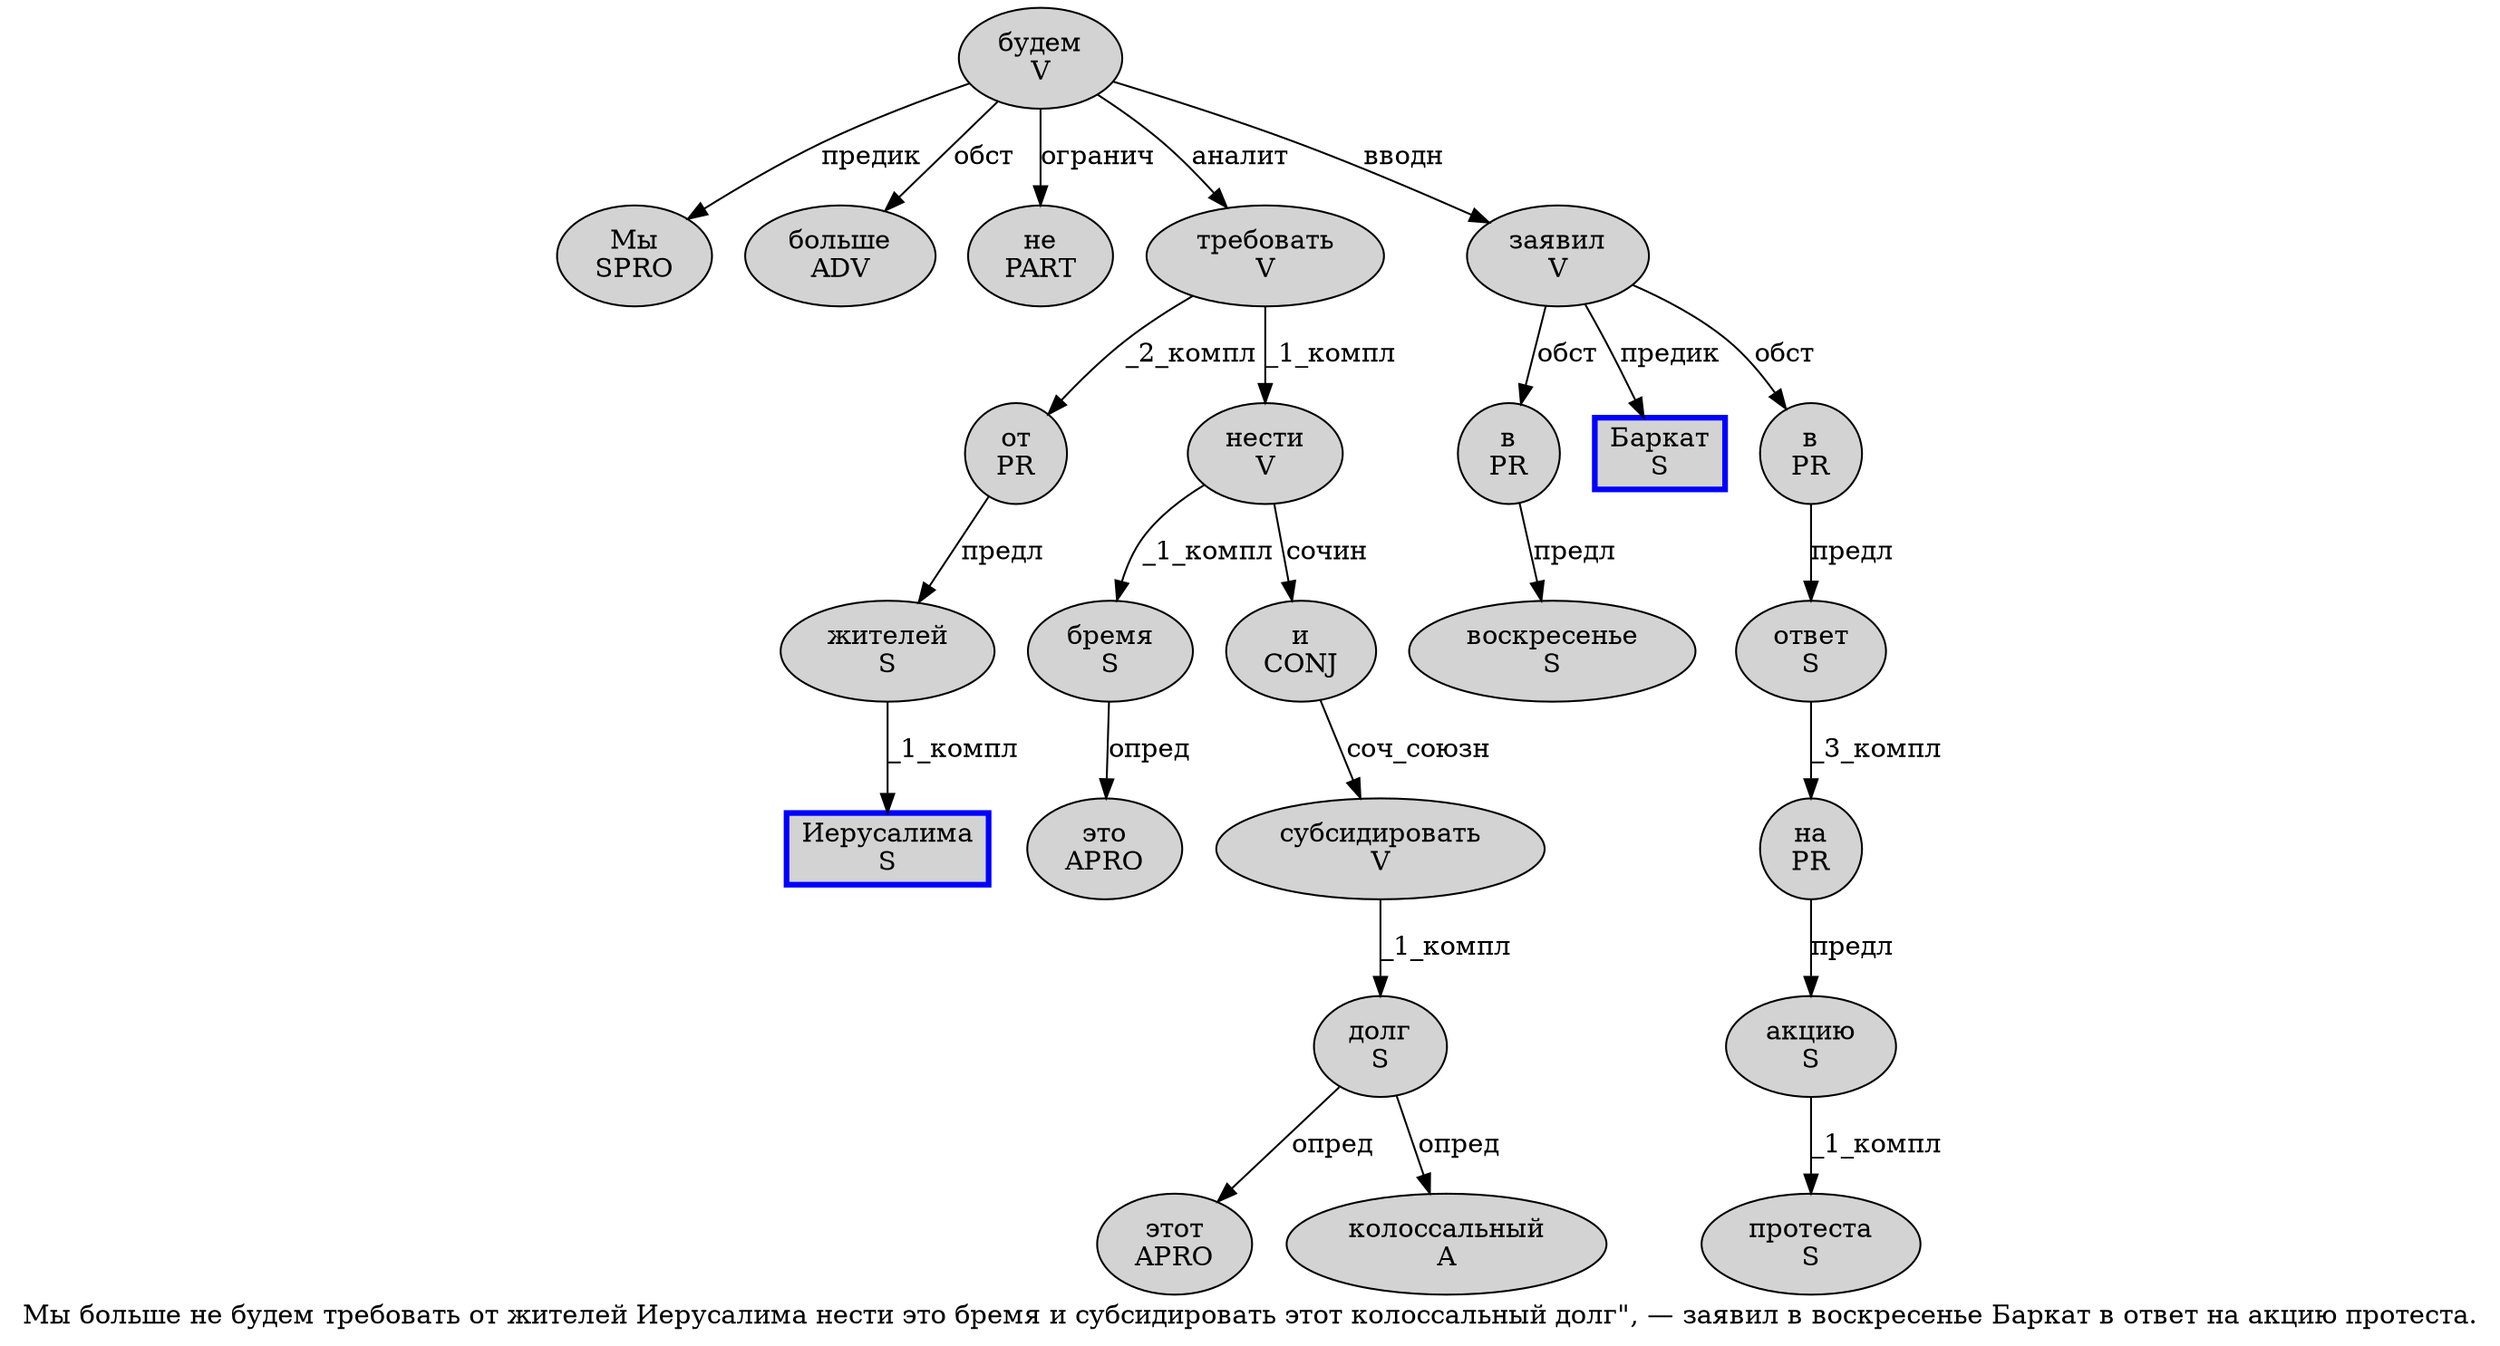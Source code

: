 digraph SENTENCE_40 {
	graph [label="Мы больше не будем требовать от жителей Иерусалима нести это бремя и субсидировать этот колоссальный долг\", — заявил в воскресенье Баркат в ответ на акцию протеста."]
	node [style=filled]
		0 [label="Мы
SPRO" color="" fillcolor=lightgray penwidth=1 shape=ellipse]
		1 [label="больше
ADV" color="" fillcolor=lightgray penwidth=1 shape=ellipse]
		2 [label="не
PART" color="" fillcolor=lightgray penwidth=1 shape=ellipse]
		3 [label="будем
V" color="" fillcolor=lightgray penwidth=1 shape=ellipse]
		4 [label="требовать
V" color="" fillcolor=lightgray penwidth=1 shape=ellipse]
		5 [label="от
PR" color="" fillcolor=lightgray penwidth=1 shape=ellipse]
		6 [label="жителей
S" color="" fillcolor=lightgray penwidth=1 shape=ellipse]
		7 [label="Иерусалима
S" color=blue fillcolor=lightgray penwidth=3 shape=box]
		8 [label="нести
V" color="" fillcolor=lightgray penwidth=1 shape=ellipse]
		9 [label="это
APRO" color="" fillcolor=lightgray penwidth=1 shape=ellipse]
		10 [label="бремя
S" color="" fillcolor=lightgray penwidth=1 shape=ellipse]
		11 [label="и
CONJ" color="" fillcolor=lightgray penwidth=1 shape=ellipse]
		12 [label="субсидировать
V" color="" fillcolor=lightgray penwidth=1 shape=ellipse]
		13 [label="этот
APRO" color="" fillcolor=lightgray penwidth=1 shape=ellipse]
		14 [label="колоссальный
A" color="" fillcolor=lightgray penwidth=1 shape=ellipse]
		15 [label="долг
S" color="" fillcolor=lightgray penwidth=1 shape=ellipse]
		19 [label="заявил
V" color="" fillcolor=lightgray penwidth=1 shape=ellipse]
		20 [label="в
PR" color="" fillcolor=lightgray penwidth=1 shape=ellipse]
		21 [label="воскресенье
S" color="" fillcolor=lightgray penwidth=1 shape=ellipse]
		22 [label="Баркат
S" color=blue fillcolor=lightgray penwidth=3 shape=box]
		23 [label="в
PR" color="" fillcolor=lightgray penwidth=1 shape=ellipse]
		24 [label="ответ
S" color="" fillcolor=lightgray penwidth=1 shape=ellipse]
		25 [label="на
PR" color="" fillcolor=lightgray penwidth=1 shape=ellipse]
		26 [label="акцию
S" color="" fillcolor=lightgray penwidth=1 shape=ellipse]
		27 [label="протеста
S" color="" fillcolor=lightgray penwidth=1 shape=ellipse]
			15 -> 13 [label="опред"]
			15 -> 14 [label="опред"]
			4 -> 5 [label="_2_компл"]
			4 -> 8 [label="_1_компл"]
			10 -> 9 [label="опред"]
			3 -> 0 [label="предик"]
			3 -> 1 [label="обст"]
			3 -> 2 [label="огранич"]
			3 -> 4 [label="аналит"]
			3 -> 19 [label="вводн"]
			12 -> 15 [label="_1_компл"]
			26 -> 27 [label="_1_компл"]
			19 -> 20 [label="обст"]
			19 -> 22 [label="предик"]
			19 -> 23 [label="обст"]
			6 -> 7 [label="_1_компл"]
			11 -> 12 [label="соч_союзн"]
			24 -> 25 [label="_3_компл"]
			20 -> 21 [label="предл"]
			5 -> 6 [label="предл"]
			8 -> 10 [label="_1_компл"]
			8 -> 11 [label="сочин"]
			23 -> 24 [label="предл"]
			25 -> 26 [label="предл"]
}